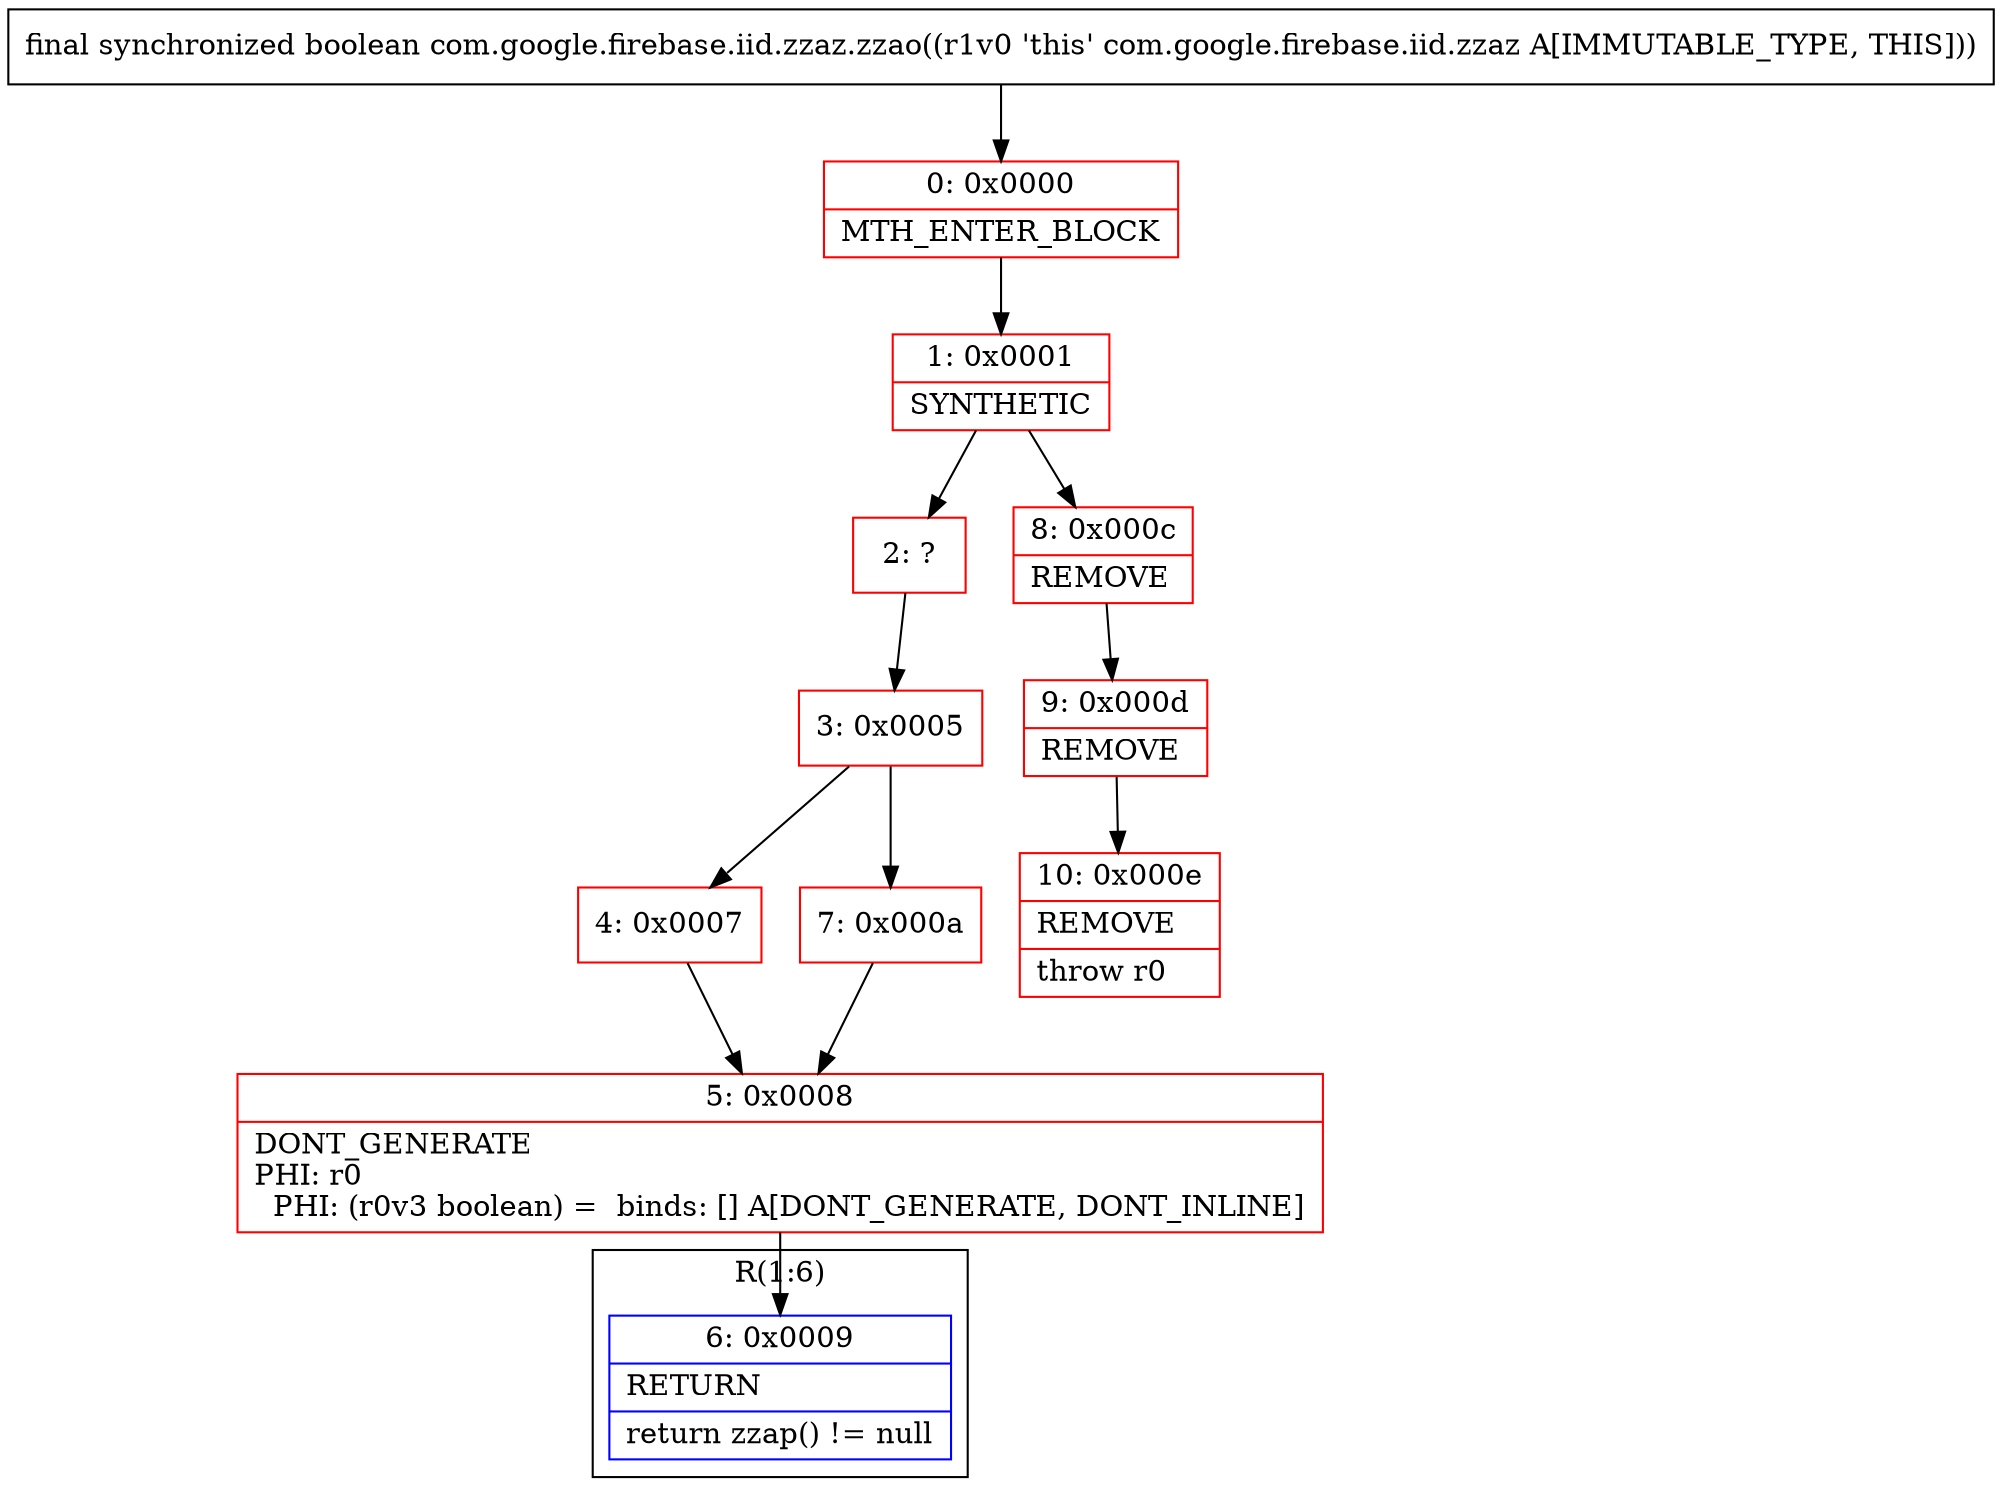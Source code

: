 digraph "CFG forcom.google.firebase.iid.zzaz.zzao()Z" {
subgraph cluster_Region_1972706500 {
label = "R(1:6)";
node [shape=record,color=blue];
Node_6 [shape=record,label="{6\:\ 0x0009|RETURN\l|return zzap() != null\l}"];
}
Node_0 [shape=record,color=red,label="{0\:\ 0x0000|MTH_ENTER_BLOCK\l}"];
Node_1 [shape=record,color=red,label="{1\:\ 0x0001|SYNTHETIC\l}"];
Node_2 [shape=record,color=red,label="{2\:\ ?}"];
Node_3 [shape=record,color=red,label="{3\:\ 0x0005}"];
Node_4 [shape=record,color=red,label="{4\:\ 0x0007}"];
Node_5 [shape=record,color=red,label="{5\:\ 0x0008|DONT_GENERATE\lPHI: r0 \l  PHI: (r0v3 boolean) =  binds: [] A[DONT_GENERATE, DONT_INLINE]\l}"];
Node_7 [shape=record,color=red,label="{7\:\ 0x000a}"];
Node_8 [shape=record,color=red,label="{8\:\ 0x000c|REMOVE\l}"];
Node_9 [shape=record,color=red,label="{9\:\ 0x000d|REMOVE\l}"];
Node_10 [shape=record,color=red,label="{10\:\ 0x000e|REMOVE\l|throw r0\l}"];
MethodNode[shape=record,label="{final synchronized boolean com.google.firebase.iid.zzaz.zzao((r1v0 'this' com.google.firebase.iid.zzaz A[IMMUTABLE_TYPE, THIS])) }"];
MethodNode -> Node_0;
Node_0 -> Node_1;
Node_1 -> Node_2;
Node_1 -> Node_8;
Node_2 -> Node_3;
Node_3 -> Node_4;
Node_3 -> Node_7;
Node_4 -> Node_5;
Node_5 -> Node_6;
Node_7 -> Node_5;
Node_8 -> Node_9;
Node_9 -> Node_10;
}

